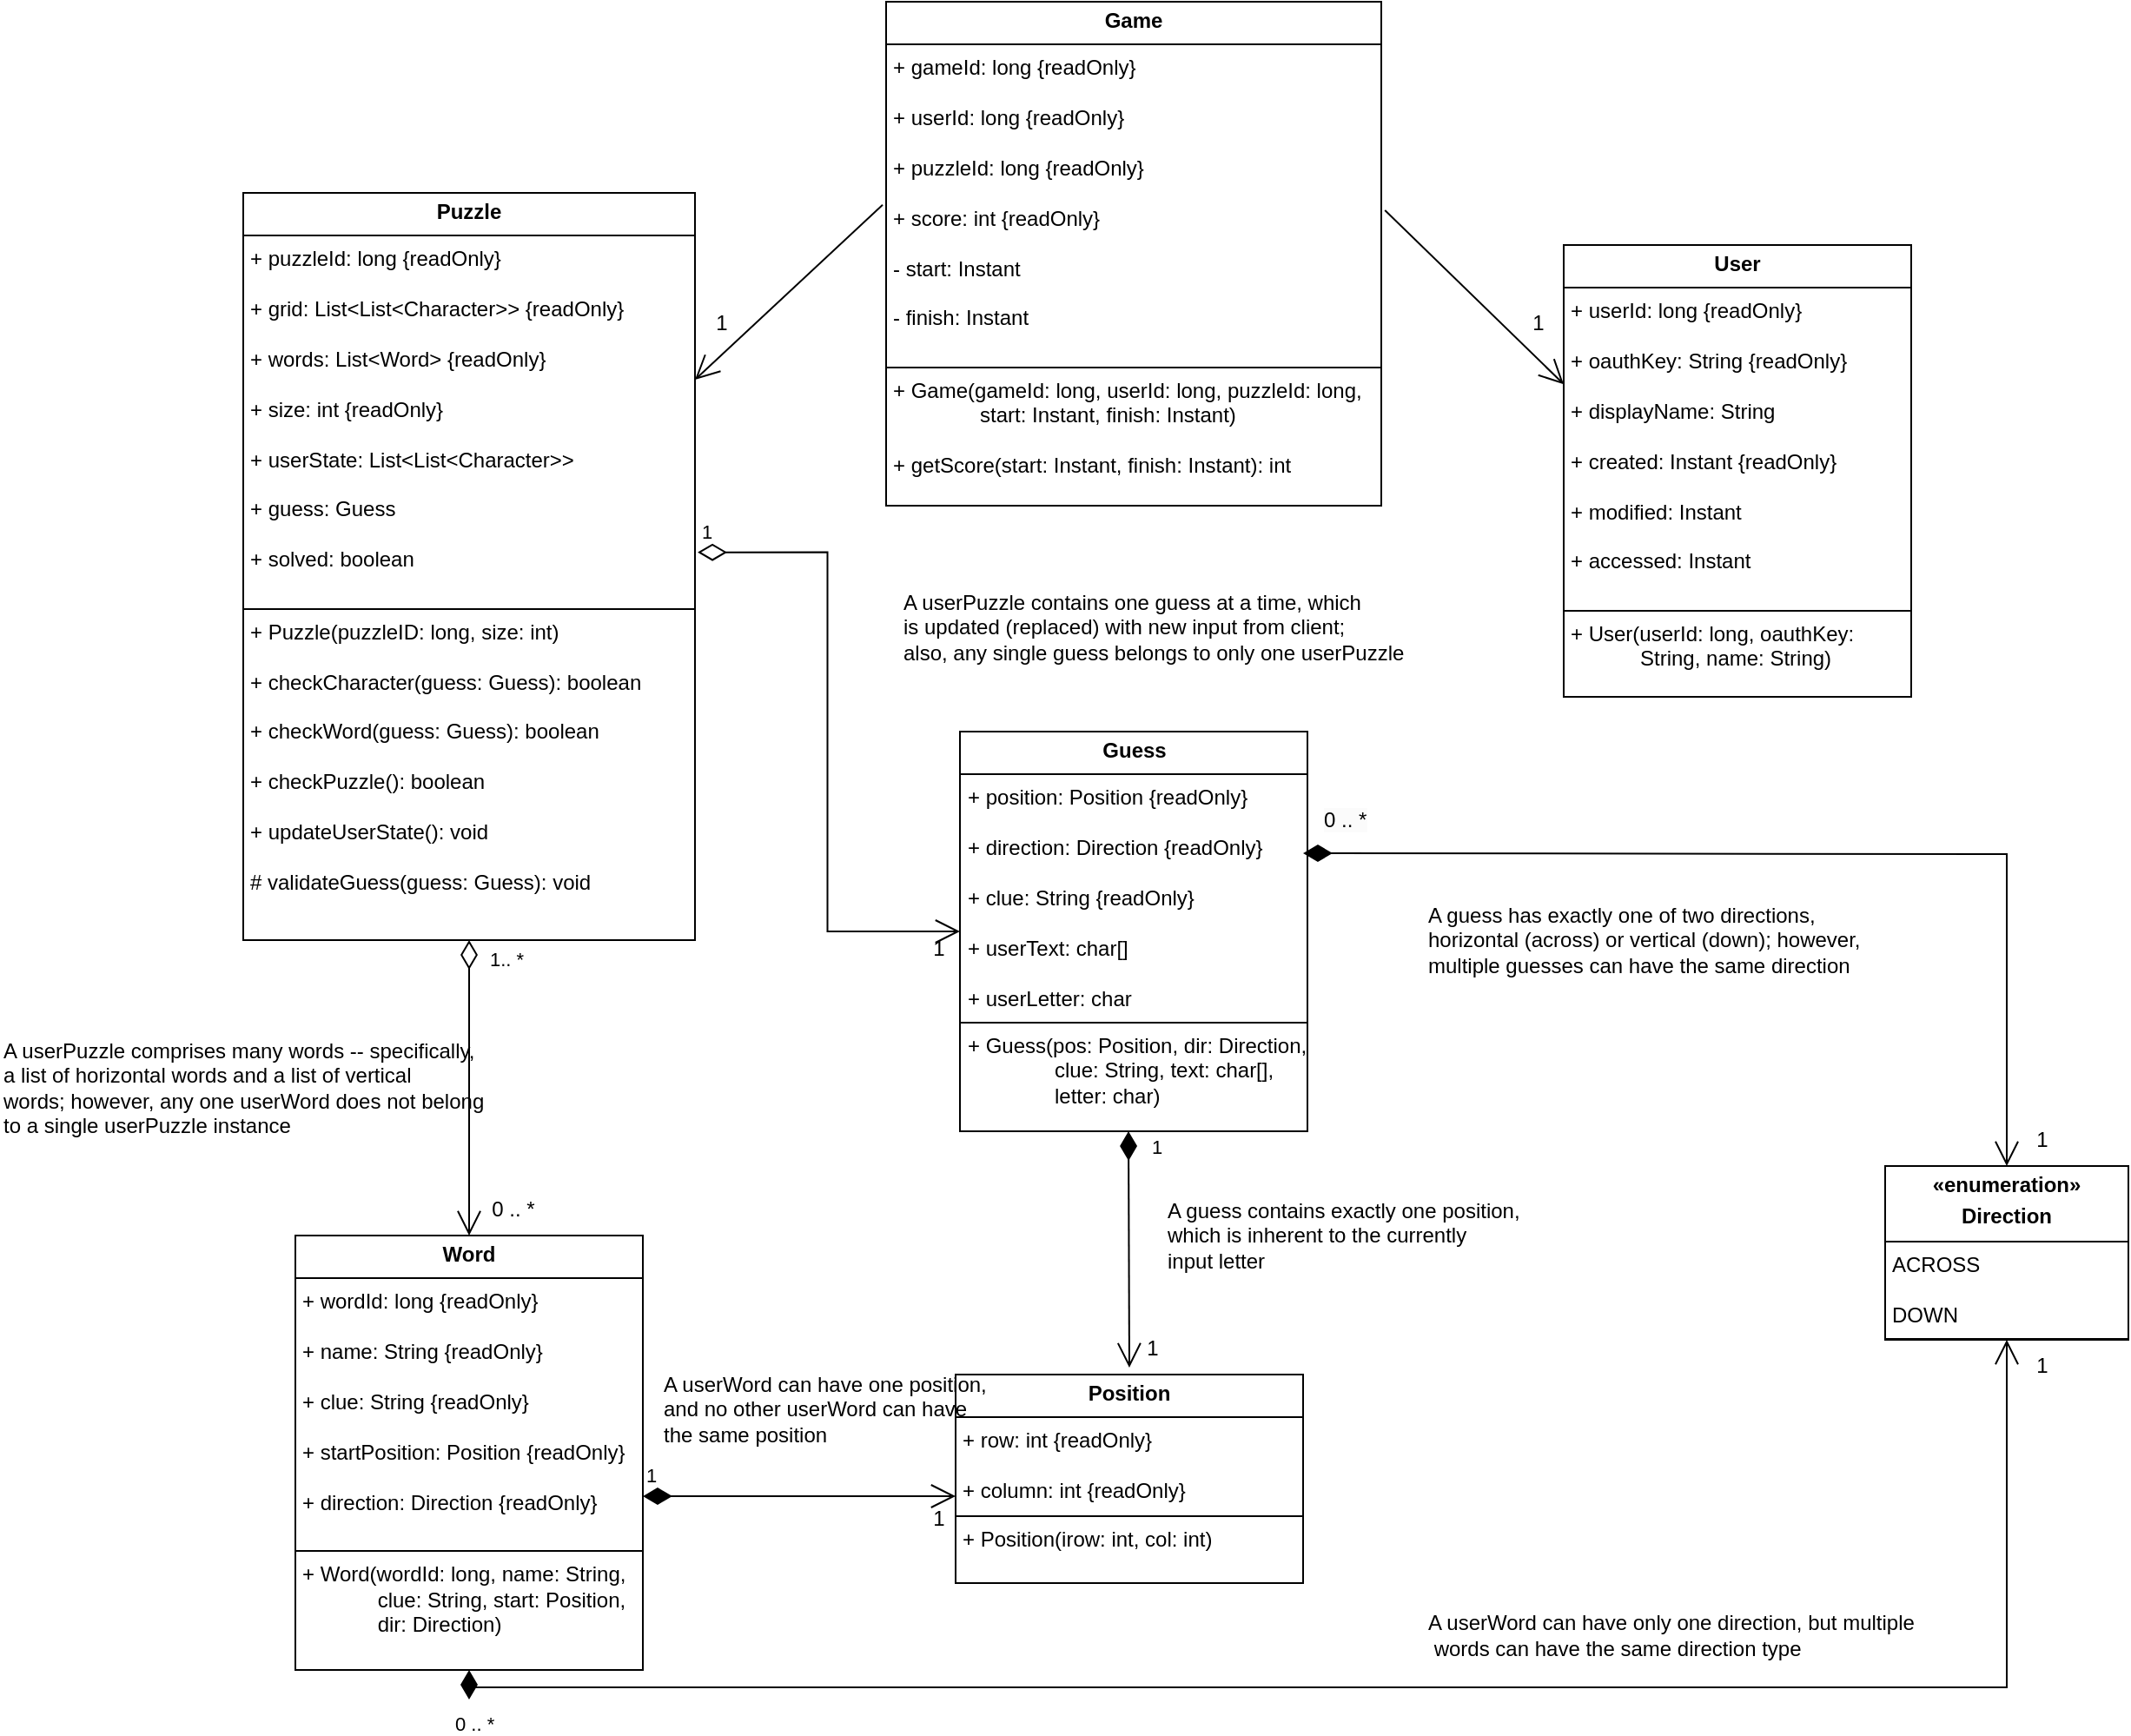 <mxfile version="26.1.1">
  <diagram name="Page-1" id="0iiJHx_ST4N_yvMMNlHv">
    <mxGraphModel dx="1434" dy="870" grid="1" gridSize="10" guides="1" tooltips="1" connect="1" arrows="1" fold="1" page="1" pageScale="1" pageWidth="850" pageHeight="1100" math="0" shadow="0">
      <root>
        <mxCell id="0" />
        <mxCell id="1" parent="0" />
        <mxCell id="6JOUey5XouENT1kEJFKY-19" value="&lt;p style=&quot;margin:0px;margin-top:4px;text-align:center;&quot;&gt;&lt;b&gt;User&lt;/b&gt;&lt;/p&gt;&lt;hr size=&quot;1&quot; style=&quot;border-style:solid;&quot;&gt;&lt;p style=&quot;margin:0px;margin-left:4px;&quot;&gt;+ userId: long {readOnly}&lt;/p&gt;&lt;p style=&quot;margin:0px;margin-left:4px;&quot;&gt;&lt;br&gt;&lt;/p&gt;&lt;p style=&quot;margin:0px;margin-left:4px;&quot;&gt;+ oauthKey: String {readOnly}&lt;/p&gt;&lt;p style=&quot;margin:0px;margin-left:4px;&quot;&gt;&lt;br&gt;&lt;/p&gt;&lt;p style=&quot;margin:0px;margin-left:4px;&quot;&gt;+ displayName: String&lt;/p&gt;&lt;p style=&quot;margin:0px;margin-left:4px;&quot;&gt;&lt;br&gt;&lt;/p&gt;&lt;p style=&quot;margin:0px;margin-left:4px;&quot;&gt;+ created: Instant {readOnly}&lt;/p&gt;&lt;p style=&quot;margin:0px;margin-left:4px;&quot;&gt;&lt;br&gt;&lt;/p&gt;&lt;p style=&quot;margin:0px;margin-left:4px;&quot;&gt;+ modified: Instant&lt;/p&gt;&lt;p style=&quot;margin:0px;margin-left:4px;&quot;&gt;&lt;br&gt;&lt;/p&gt;&lt;p style=&quot;margin:0px;margin-left:4px;&quot;&gt;+ accessed: Instant&lt;/p&gt;&lt;p style=&quot;margin:0px;margin-left:4px;&quot;&gt;&lt;br&gt;&lt;/p&gt;&lt;hr size=&quot;1&quot; style=&quot;border-style:solid;&quot;&gt;&lt;p style=&quot;margin:0px;margin-left:4px;&quot;&gt;+ User(userId: long, oauthKey:&amp;nbsp; &amp;nbsp; &amp;nbsp; &amp;nbsp; &amp;nbsp; &amp;nbsp; &amp;nbsp; &amp;nbsp; &amp;nbsp; &amp;nbsp; &amp;nbsp; String, name: String)&lt;/p&gt;" style="verticalAlign=top;align=left;overflow=fill;html=1;whiteSpace=wrap;" parent="1" vertex="1">
          <mxGeometry x="1090" y="200" width="200" height="260" as="geometry" />
        </mxCell>
        <mxCell id="6JOUey5XouENT1kEJFKY-20" value="&lt;p style=&quot;margin:0px;margin-top:4px;text-align:center;&quot;&gt;&lt;b&gt;Game&lt;/b&gt;&lt;/p&gt;&lt;hr size=&quot;1&quot; style=&quot;border-style:solid;&quot;&gt;&lt;p style=&quot;margin:0px;margin-left:4px;&quot;&gt;+ gameId: long {readOnly}&lt;/p&gt;&lt;p style=&quot;margin:0px;margin-left:4px;&quot;&gt;&lt;br&gt;&lt;/p&gt;&lt;p style=&quot;margin:0px;margin-left:4px;&quot;&gt;+ userId: long {readOnly}&lt;/p&gt;&lt;p style=&quot;margin:0px;margin-left:4px;&quot;&gt;&lt;br&gt;&lt;/p&gt;&lt;p style=&quot;margin:0px;margin-left:4px;&quot;&gt;+ puzzleId: long {readOnly}&lt;/p&gt;&lt;p style=&quot;margin:0px;margin-left:4px;&quot;&gt;&lt;br&gt;&lt;/p&gt;&lt;p style=&quot;margin:0px;margin-left:4px;&quot;&gt;+ score: int {readOnly}&lt;/p&gt;&lt;p style=&quot;margin:0px;margin-left:4px;&quot;&gt;&lt;br&gt;&lt;/p&gt;&lt;p style=&quot;margin:0px;margin-left:4px;&quot;&gt;- start: Instant&lt;/p&gt;&lt;p style=&quot;margin:0px;margin-left:4px;&quot;&gt;&lt;br&gt;&lt;/p&gt;&lt;p style=&quot;margin:0px;margin-left:4px;&quot;&gt;- finish: Instant&lt;/p&gt;&lt;p style=&quot;margin:0px;margin-left:4px;&quot;&gt;&lt;br&gt;&lt;/p&gt;&lt;hr size=&quot;1&quot; style=&quot;border-style:solid;&quot;&gt;&lt;p style=&quot;margin:0px;margin-left:4px;&quot;&gt;+ Game(gameId: long, userId: long, puzzleId: long,&lt;/p&gt;&lt;p style=&quot;margin:0px;margin-left:4px;&quot;&gt;&amp;nbsp; &amp;nbsp; &amp;nbsp; &amp;nbsp; &amp;nbsp; &amp;nbsp; &amp;nbsp; &amp;nbsp;start: Instant, finish: Instant)&lt;/p&gt;&lt;p style=&quot;margin:0px;margin-left:4px;&quot;&gt;&lt;br&gt;&lt;/p&gt;&lt;p style=&quot;margin:0px;margin-left:4px;&quot;&gt;+ getScore(start: Instant, finish: Instant): int&lt;/p&gt;" style="verticalAlign=top;align=left;overflow=fill;html=1;whiteSpace=wrap;" parent="1" vertex="1">
          <mxGeometry x="700" y="60" width="285" height="290" as="geometry" />
        </mxCell>
        <mxCell id="6JOUey5XouENT1kEJFKY-21" value="&lt;p style=&quot;margin:0px;margin-top:4px;text-align:center;&quot;&gt;&lt;b&gt;Puzzle&lt;/b&gt;&lt;/p&gt;&lt;hr size=&quot;1&quot; style=&quot;border-style:solid;&quot;&gt;&lt;p style=&quot;margin:0px;margin-left:4px;&quot;&gt;+ puzzleId: long {readOnly}&lt;/p&gt;&lt;p style=&quot;margin:0px;margin-left:4px;&quot;&gt;&lt;br&gt;&lt;/p&gt;&lt;p style=&quot;margin:0px;margin-left:4px;&quot;&gt;+ grid: List&amp;lt;List&amp;lt;Character&amp;gt;&amp;gt; {readOnly}&lt;/p&gt;&lt;p style=&quot;margin:0px;margin-left:4px;&quot;&gt;&lt;br&gt;&lt;/p&gt;&lt;p style=&quot;margin:0px;margin-left:4px;&quot;&gt;+ words: List&amp;lt;Word&amp;gt; {readOnly}&lt;/p&gt;&lt;p style=&quot;margin:0px;margin-left:4px;&quot;&gt;&lt;br&gt;&lt;/p&gt;&lt;p style=&quot;margin:0px;margin-left:4px;&quot;&gt;+ size: int {readOnly}&lt;/p&gt;&lt;p style=&quot;margin:0px;margin-left:4px;&quot;&gt;&lt;br&gt;&lt;/p&gt;&lt;p style=&quot;margin: 0px 0px 0px 4px;&quot;&gt;+ userState: List&amp;lt;List&amp;lt;Character&amp;gt;&amp;gt;&lt;/p&gt;&lt;p style=&quot;margin:0px;margin-left:4px;&quot;&gt;&lt;br&gt;&lt;/p&gt;&lt;p style=&quot;margin:0px;margin-left:4px;&quot;&gt;+ guess: Guess&lt;/p&gt;&lt;p style=&quot;margin:0px;margin-left:4px;&quot;&gt;&lt;br&gt;&lt;/p&gt;&lt;p style=&quot;margin:0px;margin-left:4px;&quot;&gt;+ solved: boolean&lt;/p&gt;&lt;p style=&quot;margin:0px;margin-left:4px;&quot;&gt;&lt;br&gt;&lt;/p&gt;&lt;hr size=&quot;1&quot; style=&quot;border-style:solid;&quot;&gt;&lt;p style=&quot;margin:0px;margin-left:4px;&quot;&gt;+ Puzzle(puzzleID: long, size: int)&lt;/p&gt;&lt;p style=&quot;margin:0px;margin-left:4px;&quot;&gt;&lt;br&gt;&lt;/p&gt;&lt;p style=&quot;margin:0px;margin-left:4px;&quot;&gt;+ checkCharacter(guess: Guess): boolean&lt;/p&gt;&lt;p style=&quot;margin:0px;margin-left:4px;&quot;&gt;&lt;br&gt;&lt;/p&gt;&lt;p style=&quot;margin:0px;margin-left:4px;&quot;&gt;+ checkWord(guess: Guess): boolean&lt;/p&gt;&lt;p style=&quot;margin:0px;margin-left:4px;&quot;&gt;&lt;br&gt;&lt;/p&gt;&lt;p style=&quot;margin:0px;margin-left:4px;&quot;&gt;+ checkPuzzle(): boolean&lt;/p&gt;&lt;p style=&quot;margin:0px;margin-left:4px;&quot;&gt;&lt;br&gt;&lt;/p&gt;&lt;p style=&quot;margin:0px;margin-left:4px;&quot;&gt;+ updateUserState(): void&lt;/p&gt;&lt;p style=&quot;margin:0px;margin-left:4px;&quot;&gt;&lt;br&gt;&lt;/p&gt;&lt;p style=&quot;margin:0px;margin-left:4px;&quot;&gt;# validateGuess(guess: Guess): void&lt;/p&gt;" style="verticalAlign=top;align=left;overflow=fill;html=1;whiteSpace=wrap;" parent="1" vertex="1">
          <mxGeometry x="330" y="170" width="260" height="430" as="geometry" />
        </mxCell>
        <mxCell id="6JOUey5XouENT1kEJFKY-22" value="&lt;p style=&quot;margin:0px;margin-top:4px;text-align:center;&quot;&gt;&lt;b&gt;Word&lt;/b&gt;&lt;/p&gt;&lt;hr size=&quot;1&quot; style=&quot;border-style:solid;&quot;&gt;&lt;p style=&quot;margin:0px;margin-left:4px;&quot;&gt;+ wordId: long {readOnly}&lt;/p&gt;&lt;p style=&quot;margin:0px;margin-left:4px;&quot;&gt;&lt;br&gt;&lt;/p&gt;&lt;p style=&quot;margin:0px;margin-left:4px;&quot;&gt;+ name: String {readOnly}&lt;/p&gt;&lt;p style=&quot;margin:0px;margin-left:4px;&quot;&gt;&lt;br&gt;&lt;/p&gt;&lt;p style=&quot;margin:0px;margin-left:4px;&quot;&gt;+ clue: String {readOnly}&lt;/p&gt;&lt;p style=&quot;margin:0px;margin-left:4px;&quot;&gt;&lt;br&gt;&lt;/p&gt;&lt;p style=&quot;margin:0px;margin-left:4px;&quot;&gt;+ startPosition: Position {readOnly}&lt;/p&gt;&lt;p style=&quot;margin:0px;margin-left:4px;&quot;&gt;&lt;br&gt;&lt;/p&gt;&lt;p style=&quot;margin:0px;margin-left:4px;&quot;&gt;+ direction: Direction {readOnly}&lt;/p&gt;&lt;p style=&quot;margin:0px;margin-left:4px;&quot;&gt;&lt;br&gt;&lt;/p&gt;&lt;hr size=&quot;1&quot; style=&quot;border-style:solid;&quot;&gt;&lt;p style=&quot;margin:0px;margin-left:4px;&quot;&gt;+ Word(wordId: long, name: String,&lt;/p&gt;&lt;p style=&quot;margin:0px;margin-left:4px;&quot;&gt;&amp;nbsp; &amp;nbsp; &amp;nbsp; &amp;nbsp; &amp;nbsp; &amp;nbsp; &amp;nbsp;clue: String, start: Position,&lt;/p&gt;&lt;p style=&quot;margin:0px;margin-left:4px;&quot;&gt;&amp;nbsp; &amp;nbsp; &amp;nbsp; &amp;nbsp; &amp;nbsp; &amp;nbsp; &amp;nbsp;dir: Direction)&lt;/p&gt;" style="verticalAlign=top;align=left;overflow=fill;html=1;whiteSpace=wrap;" parent="1" vertex="1">
          <mxGeometry x="360" y="770" width="200" height="250" as="geometry" />
        </mxCell>
        <mxCell id="6JOUey5XouENT1kEJFKY-23" value="&lt;p style=&quot;margin:0px;margin-top:4px;text-align:center;&quot;&gt;&lt;b&gt;«enumeration»&lt;br&gt;&lt;/b&gt;&lt;/p&gt;&lt;p style=&quot;margin:0px;margin-top:4px;text-align:center;&quot;&gt;&lt;b&gt;Direction&lt;/b&gt;&lt;/p&gt;&lt;hr size=&quot;1&quot; style=&quot;border-style:solid;&quot;&gt;&lt;p style=&quot;margin:0px;margin-left:4px;&quot;&gt;&lt;span style=&quot;background-color: transparent; color: light-dark(rgb(0, 0, 0), rgb(255, 255, 255));&quot;&gt;ACROSS&lt;/span&gt;&lt;/p&gt;&lt;p style=&quot;margin:0px;margin-left:4px;&quot;&gt;&lt;span style=&quot;background-color: transparent; color: light-dark(rgb(0, 0, 0), rgb(255, 255, 255));&quot;&gt;&lt;br&gt;&lt;/span&gt;&lt;/p&gt;&lt;p style=&quot;margin:0px;margin-left:4px;&quot;&gt;&lt;span style=&quot;background-color: transparent; color: light-dark(rgb(0, 0, 0), rgb(255, 255, 255));&quot;&gt;DOWN&amp;nbsp;&lt;/span&gt;&lt;/p&gt;&lt;hr size=&quot;1&quot; style=&quot;border-style:solid;&quot;&gt;&lt;p style=&quot;margin:0px;margin-left:4px;&quot;&gt;&lt;br&gt;&lt;/p&gt;" style="verticalAlign=top;align=left;overflow=fill;html=1;whiteSpace=wrap;" parent="1" vertex="1">
          <mxGeometry x="1275" y="730" width="140" height="100" as="geometry" />
        </mxCell>
        <mxCell id="6JOUey5XouENT1kEJFKY-25" value="&lt;p style=&quot;margin:0px;margin-top:4px;text-align:center;&quot;&gt;&lt;b style=&quot;background-color: transparent; color: light-dark(rgb(0, 0, 0), rgb(255, 255, 255));&quot;&gt;Position&lt;/b&gt;&lt;/p&gt;&lt;hr size=&quot;1&quot; style=&quot;border-style:solid;&quot;&gt;&lt;p style=&quot;margin:0px;margin-left:4px;&quot;&gt;&lt;span style=&quot;background-color: transparent; color: light-dark(rgb(0, 0, 0), rgb(255, 255, 255));&quot;&gt;+ row: int {readOnly}&lt;/span&gt;&lt;/p&gt;&lt;p style=&quot;margin:0px;margin-left:4px;&quot;&gt;&lt;span style=&quot;background-color: transparent; color: light-dark(rgb(0, 0, 0), rgb(255, 255, 255));&quot;&gt;&lt;br&gt;&lt;/span&gt;&lt;/p&gt;&lt;p style=&quot;margin:0px;margin-left:4px;&quot;&gt;&lt;span style=&quot;background-color: transparent; color: light-dark(rgb(0, 0, 0), rgb(255, 255, 255));&quot;&gt;+ column: int {readOnly}&lt;/span&gt;&lt;/p&gt;&lt;hr size=&quot;1&quot; style=&quot;border-style:solid;&quot;&gt;&lt;p style=&quot;margin:0px;margin-left:4px;&quot;&gt;+ Position(irow: int, col: int)&lt;/p&gt;" style="verticalAlign=top;align=left;overflow=fill;html=1;whiteSpace=wrap;" parent="1" vertex="1">
          <mxGeometry x="740" y="850" width="200" height="120" as="geometry" />
        </mxCell>
        <mxCell id="6JOUey5XouENT1kEJFKY-26" value="&lt;p style=&quot;margin:0px;margin-top:4px;text-align:center;&quot;&gt;&lt;b&gt;Guess&lt;/b&gt;&lt;/p&gt;&lt;hr size=&quot;1&quot; style=&quot;border-style:solid;&quot;&gt;&lt;p style=&quot;margin:0px;margin-left:4px;&quot;&gt;+ position: Position {readOnly}&lt;/p&gt;&lt;p style=&quot;margin:0px;margin-left:4px;&quot;&gt;&lt;br&gt;&lt;/p&gt;&lt;p style=&quot;margin:0px;margin-left:4px;&quot;&gt;+ direction: Direction {readOnly}&lt;/p&gt;&lt;p style=&quot;margin:0px;margin-left:4px;&quot;&gt;&lt;br&gt;&lt;/p&gt;&lt;p style=&quot;margin:0px;margin-left:4px;&quot;&gt;+ clue: String {readOnly}&lt;/p&gt;&lt;p style=&quot;margin:0px;margin-left:4px;&quot;&gt;&lt;br&gt;&lt;/p&gt;&lt;p style=&quot;margin:0px;margin-left:4px;&quot;&gt;+ userText: char[]&lt;/p&gt;&lt;p style=&quot;margin:0px;margin-left:4px;&quot;&gt;&lt;br&gt;&lt;/p&gt;&lt;p style=&quot;margin:0px;margin-left:4px;&quot;&gt;+ userLetter: char&lt;/p&gt;&lt;hr size=&quot;1&quot; style=&quot;border-style:solid;&quot;&gt;&lt;p style=&quot;margin:0px;margin-left:4px;&quot;&gt;+ Guess(pos: Position, dir: Direction,&lt;/p&gt;&lt;p style=&quot;margin:0px;margin-left:4px;&quot;&gt;&amp;nbsp; &amp;nbsp; &amp;nbsp; &amp;nbsp; &amp;nbsp; &amp;nbsp; &amp;nbsp; &amp;nbsp;clue: String, text: char[],&lt;/p&gt;&lt;p style=&quot;margin:0px;margin-left:4px;&quot;&gt;&amp;nbsp; &amp;nbsp; &amp;nbsp; &amp;nbsp; &amp;nbsp; &amp;nbsp; &amp;nbsp; &amp;nbsp;letter: char)&lt;/p&gt;" style="verticalAlign=top;align=left;overflow=fill;html=1;whiteSpace=wrap;" parent="1" vertex="1">
          <mxGeometry x="742.5" y="480" width="200" height="230" as="geometry" />
        </mxCell>
        <mxCell id="6JOUey5XouENT1kEJFKY-29" value="&lt;span style=&quot;font-size: 12px; text-align: center; background-color: rgb(251, 251, 251);&quot;&gt;0 .. *&lt;/span&gt;" style="endArrow=open;html=1;endSize=12;startArrow=diamondThin;startSize=14;startFill=1;edgeStyle=orthogonalEdgeStyle;align=left;verticalAlign=bottom;rounded=0;entryX=0.5;entryY=0;entryDx=0;entryDy=0;" parent="1" target="6JOUey5XouENT1kEJFKY-23" edge="1">
          <mxGeometry x="-0.966" y="10" relative="1" as="geometry">
            <mxPoint x="940" y="550" as="sourcePoint" />
            <mxPoint x="1100" y="550" as="targetPoint" />
            <mxPoint as="offset" />
          </mxGeometry>
        </mxCell>
        <mxCell id="6JOUey5XouENT1kEJFKY-32" value="1" style="endArrow=open;html=1;endSize=12;startArrow=diamondThin;startSize=14;startFill=1;edgeStyle=orthogonalEdgeStyle;align=left;verticalAlign=bottom;rounded=0;entryX=0.083;entryY=0.867;entryDx=0;entryDy=0;entryPerimeter=0;" parent="1" target="6JOUey5XouENT1kEJFKY-36" edge="1">
          <mxGeometry x="-0.733" y="11" relative="1" as="geometry">
            <mxPoint x="839.5" y="710" as="sourcePoint" />
            <mxPoint x="840" y="830" as="targetPoint" />
            <mxPoint as="offset" />
          </mxGeometry>
        </mxCell>
        <mxCell id="6JOUey5XouENT1kEJFKY-34" value="A guess contains exactly one position,&lt;div&gt;which is inherent to the currently&lt;/div&gt;&lt;div&gt;input letter&lt;/div&gt;" style="text;html=1;align=left;verticalAlign=middle;resizable=0;points=[];autosize=1;strokeColor=none;fillColor=none;" parent="1" vertex="1">
          <mxGeometry x="860" y="740" width="230" height="60" as="geometry" />
        </mxCell>
        <mxCell id="6JOUey5XouENT1kEJFKY-35" value="A guess has exactly one of two directions,&lt;div&gt;horizontal (across) or vertical (down); however,&lt;/div&gt;&lt;div&gt;multiple guesses can have the same direction&lt;/div&gt;" style="text;html=1;align=left;verticalAlign=middle;resizable=0;points=[];autosize=1;strokeColor=none;fillColor=none;" parent="1" vertex="1">
          <mxGeometry x="1010" y="570" width="270" height="60" as="geometry" />
        </mxCell>
        <mxCell id="6JOUey5XouENT1kEJFKY-36" value="1" style="text;html=1;align=center;verticalAlign=middle;resizable=0;points=[];autosize=1;strokeColor=none;fillColor=none;" parent="1" vertex="1">
          <mxGeometry x="837.5" y="820" width="30" height="30" as="geometry" />
        </mxCell>
        <mxCell id="6JOUey5XouENT1kEJFKY-37" value="1" style="text;html=1;align=center;verticalAlign=middle;resizable=0;points=[];autosize=1;strokeColor=none;fillColor=none;" parent="1" vertex="1">
          <mxGeometry x="1350" y="700" width="30" height="30" as="geometry" />
        </mxCell>
        <mxCell id="6JOUey5XouENT1kEJFKY-38" value="1" style="endArrow=open;html=1;endSize=12;startArrow=diamondThin;startSize=14;startFill=0;edgeStyle=orthogonalEdgeStyle;align=left;verticalAlign=bottom;rounded=0;entryX=0;entryY=0.5;entryDx=0;entryDy=0;exitX=1.006;exitY=0.481;exitDx=0;exitDy=0;exitPerimeter=0;" parent="1" source="6JOUey5XouENT1kEJFKY-21" target="6JOUey5XouENT1kEJFKY-26" edge="1">
          <mxGeometry x="-1" y="3" relative="1" as="geometry">
            <mxPoint x="590" y="430" as="sourcePoint" />
            <mxPoint x="750" y="430" as="targetPoint" />
          </mxGeometry>
        </mxCell>
        <mxCell id="6JOUey5XouENT1kEJFKY-39" value="1" style="text;html=1;align=center;verticalAlign=middle;resizable=0;points=[];autosize=1;strokeColor=none;fillColor=none;" parent="1" vertex="1">
          <mxGeometry x="715" y="590" width="30" height="30" as="geometry" />
        </mxCell>
        <mxCell id="6JOUey5XouENT1kEJFKY-40" value="1.. *" style="endArrow=open;html=1;endSize=12;startArrow=diamondThin;startSize=14;startFill=0;edgeStyle=orthogonalEdgeStyle;align=left;verticalAlign=bottom;rounded=0;entryX=0.5;entryY=0;entryDx=0;entryDy=0;" parent="1" source="6JOUey5XouENT1kEJFKY-21" target="6JOUey5XouENT1kEJFKY-22" edge="1">
          <mxGeometry x="-0.765" y="10" relative="1" as="geometry">
            <mxPoint x="370" y="648" as="sourcePoint" />
            <mxPoint x="530" y="648" as="targetPoint" />
            <mxPoint as="offset" />
          </mxGeometry>
        </mxCell>
        <mxCell id="6JOUey5XouENT1kEJFKY-41" value="0 .. *" style="text;html=1;align=center;verticalAlign=middle;resizable=0;points=[];autosize=1;strokeColor=none;fillColor=none;" parent="1" vertex="1">
          <mxGeometry x="460" y="740" width="50" height="30" as="geometry" />
        </mxCell>
        <mxCell id="6JOUey5XouENT1kEJFKY-42" value="A userPuzzle comprises many words -- specifically,&lt;div&gt;a list of horizontal words and a list of vertical&lt;/div&gt;&lt;div&gt;words; however, any one userWord does not belong&lt;/div&gt;&lt;div&gt;to a single userPuzzle instance&lt;/div&gt;" style="text;html=1;align=left;verticalAlign=middle;resizable=0;points=[];autosize=1;strokeColor=none;fillColor=none;" parent="1" vertex="1">
          <mxGeometry x="190" y="650" width="270" height="70" as="geometry" />
        </mxCell>
        <mxCell id="6JOUey5XouENT1kEJFKY-43" value="A userPuzzle contains one guess at a time, which&lt;div&gt;is updated (replaced) with new input from client;&amp;nbsp;&lt;/div&gt;&lt;div&gt;also, any single guess belongs to only one userPuzzle&lt;/div&gt;" style="text;html=1;align=left;verticalAlign=middle;resizable=0;points=[];autosize=1;strokeColor=none;fillColor=none;" parent="1" vertex="1">
          <mxGeometry x="707.5" y="390" width="290" height="60" as="geometry" />
        </mxCell>
        <mxCell id="6JOUey5XouENT1kEJFKY-47" value="1" style="endArrow=open;html=1;endSize=12;startArrow=diamondThin;startSize=14;startFill=1;edgeStyle=orthogonalEdgeStyle;align=left;verticalAlign=bottom;rounded=0;" parent="1" edge="1">
          <mxGeometry x="-1" y="3" relative="1" as="geometry">
            <mxPoint x="560" y="920" as="sourcePoint" />
            <mxPoint x="740" y="920" as="targetPoint" />
          </mxGeometry>
        </mxCell>
        <mxCell id="6JOUey5XouENT1kEJFKY-48" value="0 .. *" style="endArrow=open;html=1;endSize=12;startArrow=diamondThin;startSize=14;startFill=1;edgeStyle=orthogonalEdgeStyle;align=left;verticalAlign=bottom;rounded=0;exitX=0.5;exitY=1;exitDx=0;exitDy=0;entryX=0.5;entryY=1;entryDx=0;entryDy=0;" parent="1" source="6JOUey5XouENT1kEJFKY-22" target="6JOUey5XouENT1kEJFKY-23" edge="1">
          <mxGeometry x="-0.982" y="-32" relative="1" as="geometry">
            <mxPoint x="450" y="1040" as="sourcePoint" />
            <mxPoint x="1210" y="870" as="targetPoint" />
            <mxPoint x="-10" y="-2" as="offset" />
          </mxGeometry>
        </mxCell>
        <mxCell id="6JOUey5XouENT1kEJFKY-49" value="1" style="text;html=1;align=center;verticalAlign=middle;resizable=0;points=[];autosize=1;strokeColor=none;fillColor=none;" parent="1" vertex="1">
          <mxGeometry x="1350" y="830" width="30" height="30" as="geometry" />
        </mxCell>
        <mxCell id="6JOUey5XouENT1kEJFKY-50" value="A userWord can have only one direction, but multiple&lt;div&gt;&amp;nbsp;words can have the same direction type&lt;/div&gt;" style="text;html=1;align=left;verticalAlign=middle;resizable=0;points=[];autosize=1;strokeColor=none;fillColor=none;" parent="1" vertex="1">
          <mxGeometry x="1010" y="980" width="280" height="40" as="geometry" />
        </mxCell>
        <mxCell id="6JOUey5XouENT1kEJFKY-51" value="1" style="text;html=1;align=center;verticalAlign=middle;resizable=0;points=[];autosize=1;strokeColor=none;fillColor=none;" parent="1" vertex="1">
          <mxGeometry x="715" y="918" width="30" height="30" as="geometry" />
        </mxCell>
        <mxCell id="6JOUey5XouENT1kEJFKY-52" value="A userWord can have one position,&amp;nbsp;&lt;div&gt;and&amp;nbsp;&lt;span style=&quot;background-color: transparent; color: light-dark(rgb(0, 0, 0), rgb(255, 255, 255));&quot;&gt;no other userWord can have&amp;nbsp;&lt;/span&gt;&lt;/div&gt;&lt;div&gt;&lt;span style=&quot;background-color: transparent; color: light-dark(rgb(0, 0, 0), rgb(255, 255, 255));&quot;&gt;the same&amp;nbsp;&lt;/span&gt;&lt;span style=&quot;background-color: transparent; color: light-dark(rgb(0, 0, 0), rgb(255, 255, 255));&quot;&gt;position&lt;/span&gt;&lt;/div&gt;" style="text;html=1;align=left;verticalAlign=middle;resizable=0;points=[];autosize=1;strokeColor=none;fillColor=none;" parent="1" vertex="1">
          <mxGeometry x="570" y="840" width="190" height="60" as="geometry" />
        </mxCell>
        <mxCell id="6JOUey5XouENT1kEJFKY-53" value="" style="endArrow=open;endFill=1;endSize=12;html=1;rounded=0;exitX=-0.007;exitY=0.403;exitDx=0;exitDy=0;exitPerimeter=0;entryX=1;entryY=0.25;entryDx=0;entryDy=0;" parent="1" source="6JOUey5XouENT1kEJFKY-20" target="6JOUey5XouENT1kEJFKY-21" edge="1">
          <mxGeometry width="160" relative="1" as="geometry">
            <mxPoint x="345" y="40" as="sourcePoint" />
            <mxPoint x="505" y="40" as="targetPoint" />
          </mxGeometry>
        </mxCell>
        <mxCell id="6JOUey5XouENT1kEJFKY-55" value="" style="endArrow=open;endFill=1;endSize=12;html=1;rounded=0;entryX=-0.002;entryY=0.331;entryDx=0;entryDy=0;entryPerimeter=0;exitX=1.006;exitY=0.423;exitDx=0;exitDy=0;exitPerimeter=0;" parent="1" edge="1">
          <mxGeometry width="160" relative="1" as="geometry">
            <mxPoint x="987.11" y="180.0" as="sourcePoint" />
            <mxPoint x="1090.0" y="280.08" as="targetPoint" />
          </mxGeometry>
        </mxCell>
        <mxCell id="6JOUey5XouENT1kEJFKY-56" value="1" style="text;html=1;align=center;verticalAlign=middle;resizable=0;points=[];autosize=1;strokeColor=none;fillColor=none;" parent="1" vertex="1">
          <mxGeometry x="590" y="230" width="30" height="30" as="geometry" />
        </mxCell>
        <mxCell id="6JOUey5XouENT1kEJFKY-57" value="1" style="text;html=1;align=center;verticalAlign=middle;resizable=0;points=[];autosize=1;strokeColor=none;fillColor=none;" parent="1" vertex="1">
          <mxGeometry x="1060" y="230" width="30" height="30" as="geometry" />
        </mxCell>
      </root>
    </mxGraphModel>
  </diagram>
</mxfile>
